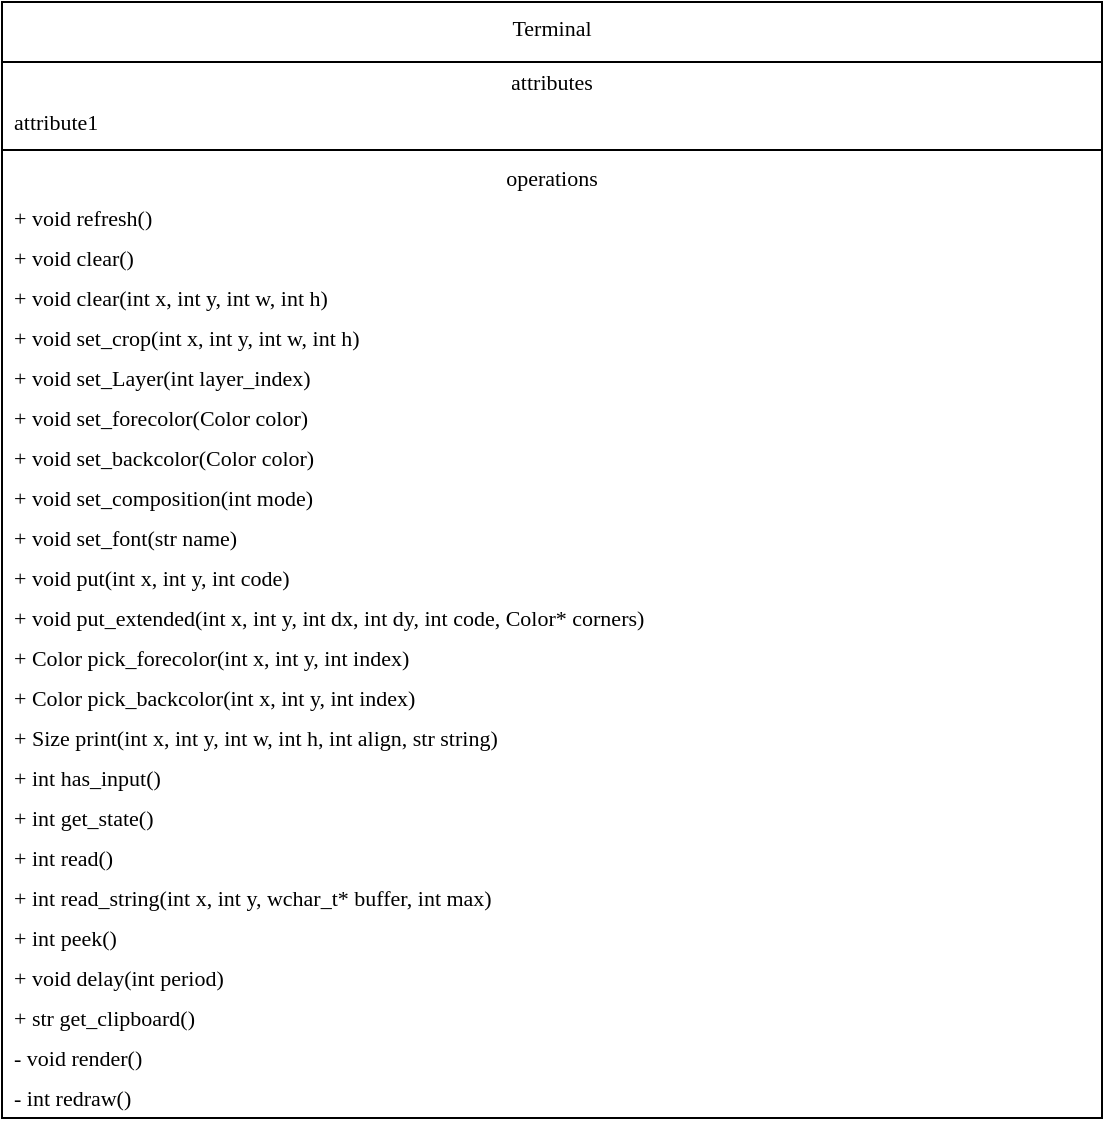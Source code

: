 <mxfile version="21.1.2" type="device" pages="2">
  <diagram name="Page-1" id="CDoLSnwgquFXLvjm2qcf">
    <mxGraphModel dx="1434" dy="854" grid="1" gridSize="10" guides="1" tooltips="1" connect="1" arrows="1" fold="1" page="0" pageScale="1" pageWidth="850" pageHeight="1100" math="0" shadow="0">
      <root>
        <mxCell id="0" />
        <mxCell id="1" parent="0" />
        <mxCell id="5Srme7foZhhCnNcdAh_x-1" value="Terminal" style="swimlane;fontStyle=0;align=center;verticalAlign=top;childLayout=stackLayout;horizontal=1;startSize=30;horizontalStack=0;resizeParent=1;resizeParentMax=0;resizeLast=0;collapsible=0;marginBottom=0;html=1;whiteSpace=wrap;fontFamily=Fira Code;fontSize=11;" parent="1" vertex="1">
          <mxGeometry x="50" y="320" width="550" height="558" as="geometry" />
        </mxCell>
        <mxCell id="5Srme7foZhhCnNcdAh_x-2" value="attributes" style="text;html=1;strokeColor=none;fillColor=none;align=center;verticalAlign=middle;spacingLeft=4;spacingRight=4;overflow=hidden;rotatable=0;points=[[0,0.5],[1,0.5]];portConstraint=eastwest;whiteSpace=wrap;fontFamily=Fira Code;fontSize=11;" parent="5Srme7foZhhCnNcdAh_x-1" vertex="1">
          <mxGeometry y="30" width="550" height="20" as="geometry" />
        </mxCell>
        <mxCell id="5Srme7foZhhCnNcdAh_x-3" value="attribute1" style="text;html=1;strokeColor=none;fillColor=none;align=left;verticalAlign=middle;spacingLeft=4;spacingRight=4;overflow=hidden;rotatable=0;points=[[0,0.5],[1,0.5]];portConstraint=eastwest;whiteSpace=wrap;fontFamily=Fira Code;fontSize=11;" parent="5Srme7foZhhCnNcdAh_x-1" vertex="1">
          <mxGeometry y="50" width="550" height="20" as="geometry" />
        </mxCell>
        <mxCell id="5Srme7foZhhCnNcdAh_x-6" value="" style="line;strokeWidth=1;fillColor=none;align=left;verticalAlign=middle;spacingTop=-1;spacingLeft=3;spacingRight=3;rotatable=0;labelPosition=right;points=[];portConstraint=eastwest;fontFamily=Fira Code;fontSize=11;" parent="5Srme7foZhhCnNcdAh_x-1" vertex="1">
          <mxGeometry y="70" width="550" height="8" as="geometry" />
        </mxCell>
        <mxCell id="5Srme7foZhhCnNcdAh_x-7" value="operations" style="text;html=1;strokeColor=none;fillColor=none;align=center;verticalAlign=middle;spacingLeft=4;spacingRight=4;overflow=hidden;rotatable=0;points=[[0,0.5],[1,0.5]];portConstraint=eastwest;whiteSpace=wrap;fontFamily=Fira Code;fontSize=11;" parent="5Srme7foZhhCnNcdAh_x-1" vertex="1">
          <mxGeometry y="78" width="550" height="20" as="geometry" />
        </mxCell>
        <mxCell id="5Srme7foZhhCnNcdAh_x-8" value="+ void refresh()" style="text;html=1;strokeColor=none;fillColor=none;align=left;verticalAlign=middle;spacingLeft=4;spacingRight=4;overflow=hidden;rotatable=0;points=[[0,0.5],[1,0.5]];portConstraint=eastwest;whiteSpace=wrap;fontFamily=Fira Code;fontSize=11;" parent="5Srme7foZhhCnNcdAh_x-1" vertex="1">
          <mxGeometry y="98" width="550" height="20" as="geometry" />
        </mxCell>
        <mxCell id="5Srme7foZhhCnNcdAh_x-9" value="+ void&amp;nbsp;clear()" style="text;html=1;strokeColor=none;fillColor=none;align=left;verticalAlign=middle;spacingLeft=4;spacingRight=4;overflow=hidden;rotatable=0;points=[[0,0.5],[1,0.5]];portConstraint=eastwest;whiteSpace=wrap;fontFamily=Fira Code;fontSize=11;" parent="5Srme7foZhhCnNcdAh_x-1" vertex="1">
          <mxGeometry y="118" width="550" height="20" as="geometry" />
        </mxCell>
        <mxCell id="5Srme7foZhhCnNcdAh_x-10" value="+ void&amp;nbsp;clear(int x, int y, int w, int h)" style="text;html=1;strokeColor=none;fillColor=none;align=left;verticalAlign=middle;spacingLeft=4;spacingRight=4;overflow=hidden;rotatable=0;points=[[0,0.5],[1,0.5]];portConstraint=eastwest;whiteSpace=wrap;fontFamily=Fira Code;fontSize=11;" parent="5Srme7foZhhCnNcdAh_x-1" vertex="1">
          <mxGeometry y="138" width="550" height="20" as="geometry" />
        </mxCell>
        <mxCell id="5Srme7foZhhCnNcdAh_x-11" value="+ void&amp;nbsp;set_crop(int x, int y, int w, int h)" style="text;html=1;strokeColor=none;fillColor=none;align=left;verticalAlign=middle;spacingLeft=4;spacingRight=4;overflow=hidden;rotatable=0;points=[[0,0.5],[1,0.5]];portConstraint=eastwest;whiteSpace=wrap;fontFamily=Fira Code;fontSize=11;" parent="5Srme7foZhhCnNcdAh_x-1" vertex="1">
          <mxGeometry y="158" width="550" height="20" as="geometry" />
        </mxCell>
        <mxCell id="5Srme7foZhhCnNcdAh_x-12" value="+ void&amp;nbsp;set_Layer(int layer_index)" style="text;html=1;strokeColor=none;fillColor=none;align=left;verticalAlign=middle;spacingLeft=4;spacingRight=4;overflow=hidden;rotatable=0;points=[[0,0.5],[1,0.5]];portConstraint=eastwest;whiteSpace=wrap;fontFamily=Fira Code;fontSize=11;" parent="5Srme7foZhhCnNcdAh_x-1" vertex="1">
          <mxGeometry y="178" width="550" height="20" as="geometry" />
        </mxCell>
        <mxCell id="5Srme7foZhhCnNcdAh_x-13" value="+ void&amp;nbsp;set_forecolor(Color color)" style="text;html=1;strokeColor=none;fillColor=none;align=left;verticalAlign=middle;spacingLeft=4;spacingRight=4;overflow=hidden;rotatable=0;points=[[0,0.5],[1,0.5]];portConstraint=eastwest;whiteSpace=wrap;fontFamily=Fira Code;fontSize=11;" parent="5Srme7foZhhCnNcdAh_x-1" vertex="1">
          <mxGeometry y="198" width="550" height="20" as="geometry" />
        </mxCell>
        <mxCell id="5Srme7foZhhCnNcdAh_x-14" value="+ void&amp;nbsp;set_backcolor(Color color)" style="text;html=1;strokeColor=none;fillColor=none;align=left;verticalAlign=middle;spacingLeft=4;spacingRight=4;overflow=hidden;rotatable=0;points=[[0,0.5],[1,0.5]];portConstraint=eastwest;whiteSpace=wrap;fontFamily=Fira Code;fontSize=11;" parent="5Srme7foZhhCnNcdAh_x-1" vertex="1">
          <mxGeometry y="218" width="550" height="20" as="geometry" />
        </mxCell>
        <mxCell id="5Srme7foZhhCnNcdAh_x-15" value="+ void&amp;nbsp;set_composition(int mode)" style="text;html=1;strokeColor=none;fillColor=none;align=left;verticalAlign=middle;spacingLeft=4;spacingRight=4;overflow=hidden;rotatable=0;points=[[0,0.5],[1,0.5]];portConstraint=eastwest;whiteSpace=wrap;fontFamily=Fira Code;fontSize=11;" parent="5Srme7foZhhCnNcdAh_x-1" vertex="1">
          <mxGeometry y="238" width="550" height="20" as="geometry" />
        </mxCell>
        <mxCell id="5Srme7foZhhCnNcdAh_x-16" value="+ void&amp;nbsp;set_font(str name)" style="text;html=1;strokeColor=none;fillColor=none;align=left;verticalAlign=middle;spacingLeft=4;spacingRight=4;overflow=hidden;rotatable=0;points=[[0,0.5],[1,0.5]];portConstraint=eastwest;whiteSpace=wrap;fontFamily=Fira Code;fontSize=11;" parent="5Srme7foZhhCnNcdAh_x-1" vertex="1">
          <mxGeometry y="258" width="550" height="20" as="geometry" />
        </mxCell>
        <mxCell id="5Srme7foZhhCnNcdAh_x-17" value="+ void&amp;nbsp;put(int x, int y, int code)" style="text;html=1;strokeColor=none;fillColor=none;align=left;verticalAlign=middle;spacingLeft=4;spacingRight=4;overflow=hidden;rotatable=0;points=[[0,0.5],[1,0.5]];portConstraint=eastwest;whiteSpace=wrap;fontFamily=Fira Code;fontSize=11;" parent="5Srme7foZhhCnNcdAh_x-1" vertex="1">
          <mxGeometry y="278" width="550" height="20" as="geometry" />
        </mxCell>
        <mxCell id="5Srme7foZhhCnNcdAh_x-18" value="+ void&amp;nbsp;put_extended(int x, int y, int dx, int dy, int code, Color* corners)" style="text;html=1;strokeColor=none;fillColor=none;align=left;verticalAlign=middle;spacingLeft=4;spacingRight=4;overflow=hidden;rotatable=0;points=[[0,0.5],[1,0.5]];portConstraint=eastwest;whiteSpace=wrap;fontFamily=Fira Code;fontSize=11;" parent="5Srme7foZhhCnNcdAh_x-1" vertex="1">
          <mxGeometry y="298" width="550" height="20" as="geometry" />
        </mxCell>
        <mxCell id="5Srme7foZhhCnNcdAh_x-19" value="+ Color pick_forecolor(int x, int y, int index)" style="text;html=1;strokeColor=none;fillColor=none;align=left;verticalAlign=middle;spacingLeft=4;spacingRight=4;overflow=hidden;rotatable=0;points=[[0,0.5],[1,0.5]];portConstraint=eastwest;whiteSpace=wrap;fontFamily=Fira Code;fontSize=11;" parent="5Srme7foZhhCnNcdAh_x-1" vertex="1">
          <mxGeometry y="318" width="550" height="20" as="geometry" />
        </mxCell>
        <mxCell id="5Srme7foZhhCnNcdAh_x-20" value="+ Color pick_backcolor(int x, int y, int index)" style="text;html=1;strokeColor=none;fillColor=none;align=left;verticalAlign=middle;spacingLeft=4;spacingRight=4;overflow=hidden;rotatable=0;points=[[0,0.5],[1,0.5]];portConstraint=eastwest;whiteSpace=wrap;fontFamily=Fira Code;fontSize=11;" parent="5Srme7foZhhCnNcdAh_x-1" vertex="1">
          <mxGeometry y="338" width="550" height="20" as="geometry" />
        </mxCell>
        <mxCell id="5Srme7foZhhCnNcdAh_x-21" value="+ Size print(int x, int y, int w, int h, int align, str string)" style="text;html=1;strokeColor=none;fillColor=none;align=left;verticalAlign=middle;spacingLeft=4;spacingRight=4;overflow=hidden;rotatable=0;points=[[0,0.5],[1,0.5]];portConstraint=eastwest;whiteSpace=wrap;fontFamily=Fira Code;fontSize=11;" parent="5Srme7foZhhCnNcdAh_x-1" vertex="1">
          <mxGeometry y="358" width="550" height="20" as="geometry" />
        </mxCell>
        <mxCell id="5Srme7foZhhCnNcdAh_x-22" value="+ int has_input()" style="text;html=1;strokeColor=none;fillColor=none;align=left;verticalAlign=middle;spacingLeft=4;spacingRight=4;overflow=hidden;rotatable=0;points=[[0,0.5],[1,0.5]];portConstraint=eastwest;whiteSpace=wrap;fontFamily=Fira Code;fontSize=11;" parent="5Srme7foZhhCnNcdAh_x-1" vertex="1">
          <mxGeometry y="378" width="550" height="20" as="geometry" />
        </mxCell>
        <mxCell id="5Srme7foZhhCnNcdAh_x-23" value="+ int get_state()" style="text;html=1;strokeColor=none;fillColor=none;align=left;verticalAlign=middle;spacingLeft=4;spacingRight=4;overflow=hidden;rotatable=0;points=[[0,0.5],[1,0.5]];portConstraint=eastwest;whiteSpace=wrap;fontFamily=Fira Code;fontSize=11;" parent="5Srme7foZhhCnNcdAh_x-1" vertex="1">
          <mxGeometry y="398" width="550" height="20" as="geometry" />
        </mxCell>
        <mxCell id="5Srme7foZhhCnNcdAh_x-24" value="+ int read()" style="text;html=1;strokeColor=none;fillColor=none;align=left;verticalAlign=middle;spacingLeft=4;spacingRight=4;overflow=hidden;rotatable=0;points=[[0,0.5],[1,0.5]];portConstraint=eastwest;whiteSpace=wrap;fontFamily=Fira Code;fontSize=11;" parent="5Srme7foZhhCnNcdAh_x-1" vertex="1">
          <mxGeometry y="418" width="550" height="20" as="geometry" />
        </mxCell>
        <mxCell id="5Srme7foZhhCnNcdAh_x-25" value="+ int read_string(int x, int y, wchar_t* buffer, int max)" style="text;html=1;strokeColor=none;fillColor=none;align=left;verticalAlign=middle;spacingLeft=4;spacingRight=4;overflow=hidden;rotatable=0;points=[[0,0.5],[1,0.5]];portConstraint=eastwest;whiteSpace=wrap;fontFamily=Fira Code;fontSize=11;" parent="5Srme7foZhhCnNcdAh_x-1" vertex="1">
          <mxGeometry y="438" width="550" height="20" as="geometry" />
        </mxCell>
        <mxCell id="5Srme7foZhhCnNcdAh_x-27" value="+ int peek()" style="text;html=1;strokeColor=none;fillColor=none;align=left;verticalAlign=middle;spacingLeft=4;spacingRight=4;overflow=hidden;rotatable=0;points=[[0,0.5],[1,0.5]];portConstraint=eastwest;whiteSpace=wrap;fontFamily=Fira Code;fontSize=11;" parent="5Srme7foZhhCnNcdAh_x-1" vertex="1">
          <mxGeometry y="458" width="550" height="20" as="geometry" />
        </mxCell>
        <mxCell id="5Srme7foZhhCnNcdAh_x-26" value="+ void delay(int period)" style="text;html=1;strokeColor=none;fillColor=none;align=left;verticalAlign=middle;spacingLeft=4;spacingRight=4;overflow=hidden;rotatable=0;points=[[0,0.5],[1,0.5]];portConstraint=eastwest;whiteSpace=wrap;fontFamily=Fira Code;fontSize=11;" parent="5Srme7foZhhCnNcdAh_x-1" vertex="1">
          <mxGeometry y="478" width="550" height="20" as="geometry" />
        </mxCell>
        <mxCell id="5Srme7foZhhCnNcdAh_x-28" value="+ str get_clipboard()" style="text;html=1;strokeColor=none;fillColor=none;align=left;verticalAlign=middle;spacingLeft=4;spacingRight=4;overflow=hidden;rotatable=0;points=[[0,0.5],[1,0.5]];portConstraint=eastwest;whiteSpace=wrap;fontFamily=Fira Code;fontSize=11;" parent="5Srme7foZhhCnNcdAh_x-1" vertex="1">
          <mxGeometry y="498" width="550" height="20" as="geometry" />
        </mxCell>
        <mxCell id="5Srme7foZhhCnNcdAh_x-29" value="- void render()" style="text;html=1;strokeColor=none;fillColor=none;align=left;verticalAlign=middle;spacingLeft=4;spacingRight=4;overflow=hidden;rotatable=0;points=[[0,0.5],[1,0.5]];portConstraint=eastwest;whiteSpace=wrap;fontFamily=Fira Code;fontSize=11;" parent="5Srme7foZhhCnNcdAh_x-1" vertex="1">
          <mxGeometry y="518" width="550" height="20" as="geometry" />
        </mxCell>
        <mxCell id="5Srme7foZhhCnNcdAh_x-30" value="- int redraw()" style="text;html=1;strokeColor=none;fillColor=none;align=left;verticalAlign=middle;spacingLeft=4;spacingRight=4;overflow=hidden;rotatable=0;points=[[0,0.5],[1,0.5]];portConstraint=eastwest;whiteSpace=wrap;fontFamily=Fira Code;fontSize=11;" parent="5Srme7foZhhCnNcdAh_x-1" vertex="1">
          <mxGeometry y="538" width="550" height="20" as="geometry" />
        </mxCell>
      </root>
    </mxGraphModel>
  </diagram>
  <diagram id="x8JP9cgoO3eczOgysbtM" name="Page-2">
    <mxGraphModel dx="1083" dy="407" grid="1" gridSize="10" guides="1" tooltips="1" connect="1" arrows="1" fold="1" page="0" pageScale="1" pageWidth="850" pageHeight="1100" math="0" shadow="0">
      <root>
        <mxCell id="0" />
        <mxCell id="1" parent="0" />
        <mxCell id="bTnwsr7oDWInyfCv8lt3-2" value="" style="verticalLabelPosition=bottom;verticalAlign=top;html=1;shape=mxgraph.basic.orthogonal_triangle;rotation=90;" vertex="1" parent="1">
          <mxGeometry x="-120" y="320" width="240" height="240" as="geometry" />
        </mxCell>
        <mxCell id="bTnwsr7oDWInyfCv8lt3-3" value="" style="verticalLabelPosition=bottom;verticalAlign=top;html=1;shape=mxgraph.basic.orthogonal_triangle;rotation=-90;" vertex="1" parent="1">
          <mxGeometry x="-120" y="320" width="240" height="240" as="geometry" />
        </mxCell>
        <mxCell id="bTnwsr7oDWInyfCv8lt3-5" value="[-1.0, -1.0]" style="text;html=1;align=center;verticalAlign=middle;resizable=0;points=[];autosize=1;strokeColor=none;fillColor=none;fontFamily=Fira Code;fontSize=8;" vertex="1" parent="1">
          <mxGeometry x="-160" y="560" width="80" height="20" as="geometry" />
        </mxCell>
        <mxCell id="bTnwsr7oDWInyfCv8lt3-6" value="[1.0, -1.0]" style="text;html=1;align=center;verticalAlign=middle;resizable=0;points=[];autosize=1;strokeColor=none;fillColor=none;fontFamily=Fira Code;fontSize=8;" vertex="1" parent="1">
          <mxGeometry x="80" y="560" width="80" height="20" as="geometry" />
        </mxCell>
        <mxCell id="bTnwsr7oDWInyfCv8lt3-7" value="[1.0, 1.0]" style="text;html=1;align=center;verticalAlign=middle;resizable=0;points=[];autosize=1;strokeColor=none;fillColor=none;fontFamily=Fira Code;fontSize=8;" vertex="1" parent="1">
          <mxGeometry x="85" y="300" width="70" height="20" as="geometry" />
        </mxCell>
        <mxCell id="bTnwsr7oDWInyfCv8lt3-8" value="[-1.0, 1.0]" style="text;html=1;align=center;verticalAlign=middle;resizable=0;points=[];autosize=1;strokeColor=none;fillColor=none;fontFamily=Fira Code;fontSize=8;" vertex="1" parent="1">
          <mxGeometry x="-160" y="300" width="80" height="20" as="geometry" />
        </mxCell>
        <mxCell id="bTnwsr7oDWInyfCv8lt3-9" value="0" style="text;html=1;align=center;verticalAlign=middle;resizable=0;points=[];autosize=1;strokeColor=none;fillColor=none;fontFamily=Fira Code;fontSize=8;" vertex="1" parent="1">
          <mxGeometry x="-150" y="540" width="30" height="20" as="geometry" />
        </mxCell>
        <mxCell id="bTnwsr7oDWInyfCv8lt3-10" value="2" style="text;html=1;align=center;verticalAlign=middle;resizable=0;points=[];autosize=1;strokeColor=none;fillColor=none;fontFamily=Fira Code;fontSize=8;" vertex="1" parent="1">
          <mxGeometry x="120" y="320" width="30" height="20" as="geometry" />
        </mxCell>
        <mxCell id="bTnwsr7oDWInyfCv8lt3-11" value="1" style="text;html=1;align=center;verticalAlign=middle;resizable=0;points=[];autosize=1;strokeColor=none;fillColor=none;fontFamily=Fira Code;fontSize=8;" vertex="1" parent="1">
          <mxGeometry x="-150" y="320" width="30" height="20" as="geometry" />
        </mxCell>
        <mxCell id="bTnwsr7oDWInyfCv8lt3-12" value="3" style="text;html=1;align=center;verticalAlign=middle;resizable=0;points=[];autosize=1;strokeColor=none;fillColor=none;fontFamily=Fira Code;fontSize=8;" vertex="1" parent="1">
          <mxGeometry x="120" y="540" width="30" height="20" as="geometry" />
        </mxCell>
        <mxCell id="bTnwsr7oDWInyfCv8lt3-16" value="" style="html=1;shadow=0;dashed=0;align=center;verticalAlign=middle;shape=mxgraph.arrows2.arrow;dy=0.87;dx=34.15;notch=0;rotation=-45;strokeColor=#FF0000;" vertex="1" parent="1">
          <mxGeometry x="-155.43" y="434.04" width="281.24" height="15" as="geometry" />
        </mxCell>
        <mxCell id="bTnwsr7oDWInyfCv8lt3-17" value="" style="html=1;shadow=0;dashed=0;align=center;verticalAlign=middle;shape=mxgraph.arrows2.arrow;dy=0.87;dx=34.15;notch=0;rotation=-180;strokeColor=#990000;" vertex="1" parent="1">
          <mxGeometry x="-99.77" y="320" width="209.78" height="15" as="geometry" />
        </mxCell>
        <mxCell id="bTnwsr7oDWInyfCv8lt3-18" value="" style="html=1;shadow=0;dashed=0;align=center;verticalAlign=middle;shape=mxgraph.arrows2.arrow;dy=0.87;dx=34.15;notch=0;rotation=90;strokeColor=#990000;" vertex="1" parent="1">
          <mxGeometry x="-207.78" y="417.95" width="195.11" height="15" as="geometry" />
        </mxCell>
        <mxCell id="bTnwsr7oDWInyfCv8lt3-19" value="" style="html=1;shadow=0;dashed=0;align=center;verticalAlign=middle;shape=mxgraph.arrows2.arrow;dy=0.87;dx=34.15;notch=0;rotation=0;strokeColor=#FF0000;" vertex="1" parent="1">
          <mxGeometry x="-110" y="545" width="210" height="15" as="geometry" />
        </mxCell>
        <mxCell id="bTnwsr7oDWInyfCv8lt3-20" value="" style="html=1;shadow=0;dashed=0;align=center;verticalAlign=middle;shape=mxgraph.arrows2.arrow;dy=0.87;dx=34.15;notch=0;rotation=-90;strokeColor=#990000;" vertex="1" parent="1">
          <mxGeometry x="8.28" y="449.27" width="199.98" height="12.01" as="geometry" />
        </mxCell>
        <mxCell id="bTnwsr7oDWInyfCv8lt3-21" value="" style="html=1;shadow=0;dashed=0;align=center;verticalAlign=middle;shape=mxgraph.arrows2.arrow;dy=0.87;dx=34.15;notch=0;rotation=-225;strokeColor=#990000;" vertex="1" parent="1">
          <mxGeometry x="-138.91" y="435.81" width="296.67" height="15" as="geometry" />
        </mxCell>
        <mxCell id="bTnwsr7oDWInyfCv8lt3-22" value="[0, 0]" style="text;html=1;align=center;verticalAlign=middle;resizable=0;points=[];autosize=1;strokeColor=none;fillColor=none;fontFamily=Fira Code;fontSize=8;fontColor=#FF8000;" vertex="1" parent="1">
          <mxGeometry x="-145" y="280" width="50" height="20" as="geometry" />
        </mxCell>
        <mxCell id="bTnwsr7oDWInyfCv8lt3-23" value="[1, 0]" style="text;html=1;align=center;verticalAlign=middle;resizable=0;points=[];autosize=1;strokeColor=none;fillColor=none;fontFamily=Fira Code;fontSize=8;fontColor=#FF8000;" vertex="1" parent="1">
          <mxGeometry x="95" y="280" width="50" height="20" as="geometry" />
        </mxCell>
        <mxCell id="bTnwsr7oDWInyfCv8lt3-24" value="[0, 1]" style="text;html=1;align=center;verticalAlign=middle;resizable=0;points=[];autosize=1;strokeColor=none;fillColor=none;fontFamily=Fira Code;fontSize=8;fontColor=#FF8000;" vertex="1" parent="1">
          <mxGeometry x="-145" y="580" width="50" height="20" as="geometry" />
        </mxCell>
        <mxCell id="bTnwsr7oDWInyfCv8lt3-25" value="[1, 1]" style="text;html=1;align=center;verticalAlign=middle;resizable=0;points=[];autosize=1;strokeColor=none;fillColor=none;fontFamily=Fira Code;fontSize=8;fontColor=#FF8000;" vertex="1" parent="1">
          <mxGeometry x="95" y="580" width="50" height="20" as="geometry" />
        </mxCell>
      </root>
    </mxGraphModel>
  </diagram>
</mxfile>
